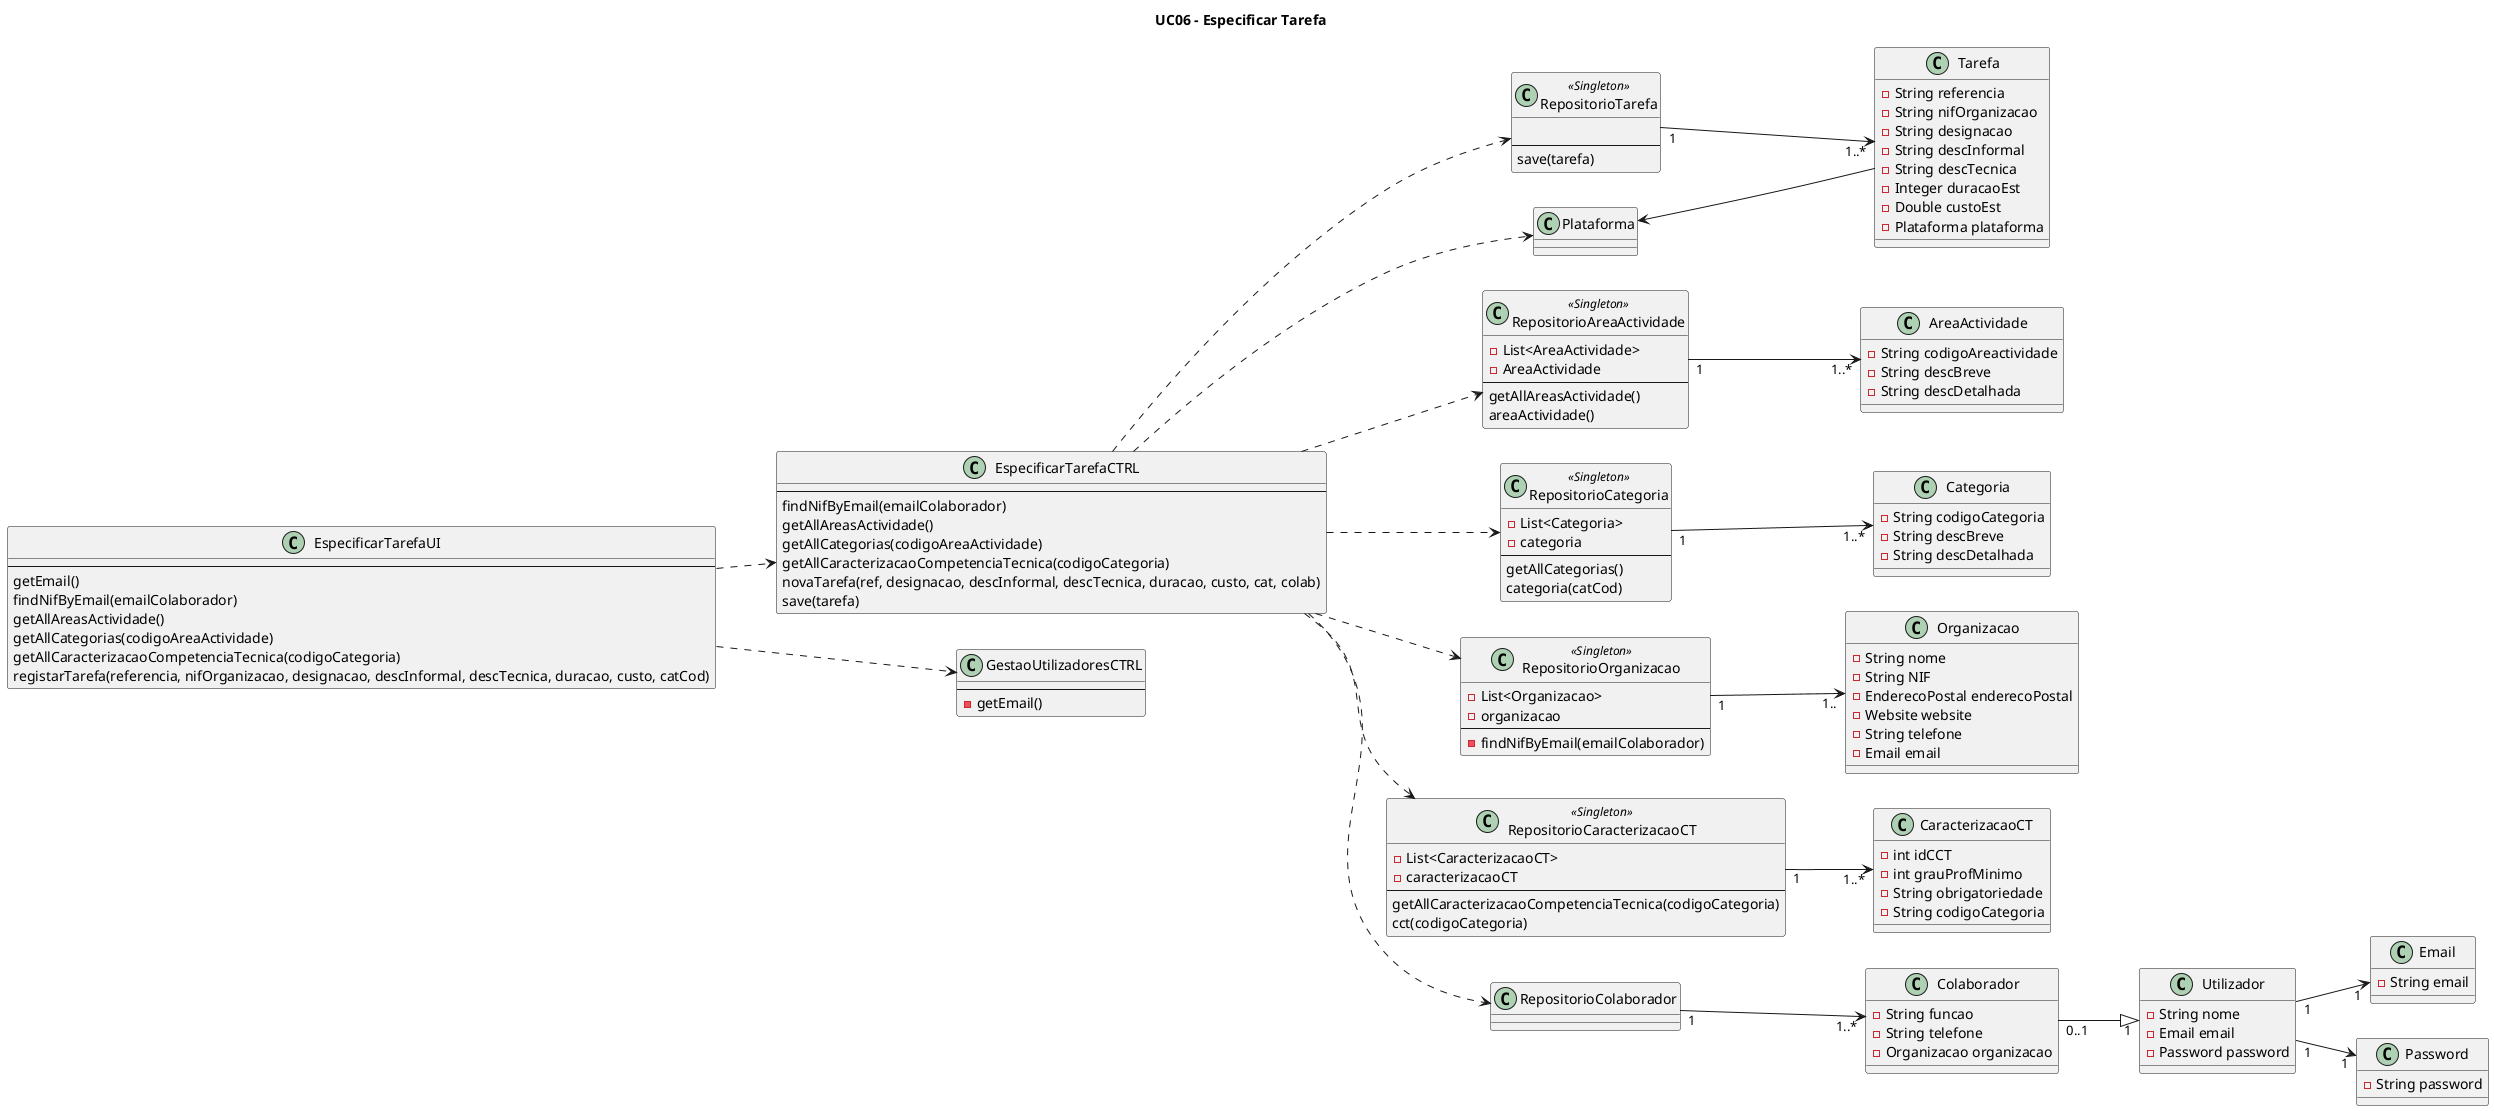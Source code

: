 @startuml

title UC06 - Especificar Tarefa
left to right direction

class EspecificarTarefaUI {
    --
    getEmail()
    findNifByEmail(emailColaborador)
    getAllAreasActividade()
    getAllCategorias(codigoAreaActividade)
    getAllCaracterizacaoCompetenciaTecnica(codigoCategoria)
    registarTarefa(referencia, nifOrganizacao, designacao, descInformal, descTecnica, duracao, custo, catCod)
}

class EspecificarTarefaCTRL {
    --
    findNifByEmail(emailColaborador)
    getAllAreasActividade()
    getAllCategorias(codigoAreaActividade)
    getAllCaracterizacaoCompetenciaTecnica(codigoCategoria)
    novaTarefa(ref, designacao, descInformal, descTecnica, duracao, custo, cat, colab)
    save(tarefa)
}

class RepositorioTarefa <<Singleton>> {
    
    --
    save(tarefa)
}

class RepositorioAreaActividade <<Singleton>> {
    -List<AreaActividade>
    -AreaActividade
    --
    getAllAreasActividade()
    areaActividade()
}
class RepositorioCategoria <<Singleton>>{
    -List<Categoria>
    -categoria
    --
    getAllCategorias()
    categoria(catCod)
}

class RepositorioOrganizacao <<Singleton>> {
    -List<Organizacao>
    -organizacao
    --
    -findNifByEmail(emailColaborador)
}

class RepositorioCaracterizacaoCT <<Singleton>> {
    -List<CaracterizacaoCT>
    -caracterizacaoCT
    --
    getAllCaracterizacaoCompetenciaTecnica(codigoCategoria)
    cct(codigoCategoria)
}


class GestaoUtilizadoresCTRL {
    --
    -getEmail()
}

class Organizacao {
    -String nome
    -String NIF
    -EnderecoPostal enderecoPostal
    -Website website
    -String telefone
    -Email email
}

class Colaborador {
    -String funcao
    -String telefone
    -Organizacao organizacao
}

class Tarefa {
    -String referencia
    -String nifOrganizacao
    -String designacao
    -String descInformal
    -String descTecnica
    -Integer duracaoEst
    -Double custoEst
    -Plataforma plataforma
}

class Utilizador {
    -String nome
    -Email email
    -Password password
}

class AreaActividade{
    -String codigoAreactividade
    -String descBreve
    -String descDetalhada
}

class Categoria {
    -String codigoCategoria
    -String descBreve
    -String descDetalhada
}

class CaracterizacaoCT {
    -int idCCT
    -int grauProfMinimo
    -String obrigatoriedade
    -String codigoCategoria
}

class Email {
    -String email
}

class Password {
    -String password
}

Colaborador"0..1" --|> "1"Utilizador
EspecificarTarefaUI ..> EspecificarTarefaCTRL
EspecificarTarefaCTRL ..> Plataforma
EspecificarTarefaCTRL ..> RepositorioCategoria
EspecificarTarefaCTRL ..> RepositorioTarefa
EspecificarTarefaCTRL ..> RepositorioOrganizacao
RepositorioOrganizacao"1" --> "1.."Organizacao
EspecificarTarefaCTRL ..> RepositorioColaborador
RepositorioColaborador"1" --> "1..*"Colaborador
RepositorioTarefa"1" --> "1..*"Tarefa
RepositorioCategoria"1" --> "1..*"Categoria
Plataforma <-- Tarefa
Utilizador"1" --> "1"Email
Utilizador"1" --> "1"Password
EspecificarTarefaUI ..> GestaoUtilizadoresCTRL
EspecificarTarefaCTRL ..> RepositorioAreaActividade
RepositorioAreaActividade"1" --> "1..*"AreaActividade
EspecificarTarefaCTRL ..> RepositorioCaracterizacaoCT
RepositorioCaracterizacaoCT"1" --> "1..*"CaracterizacaoCT


@enduml